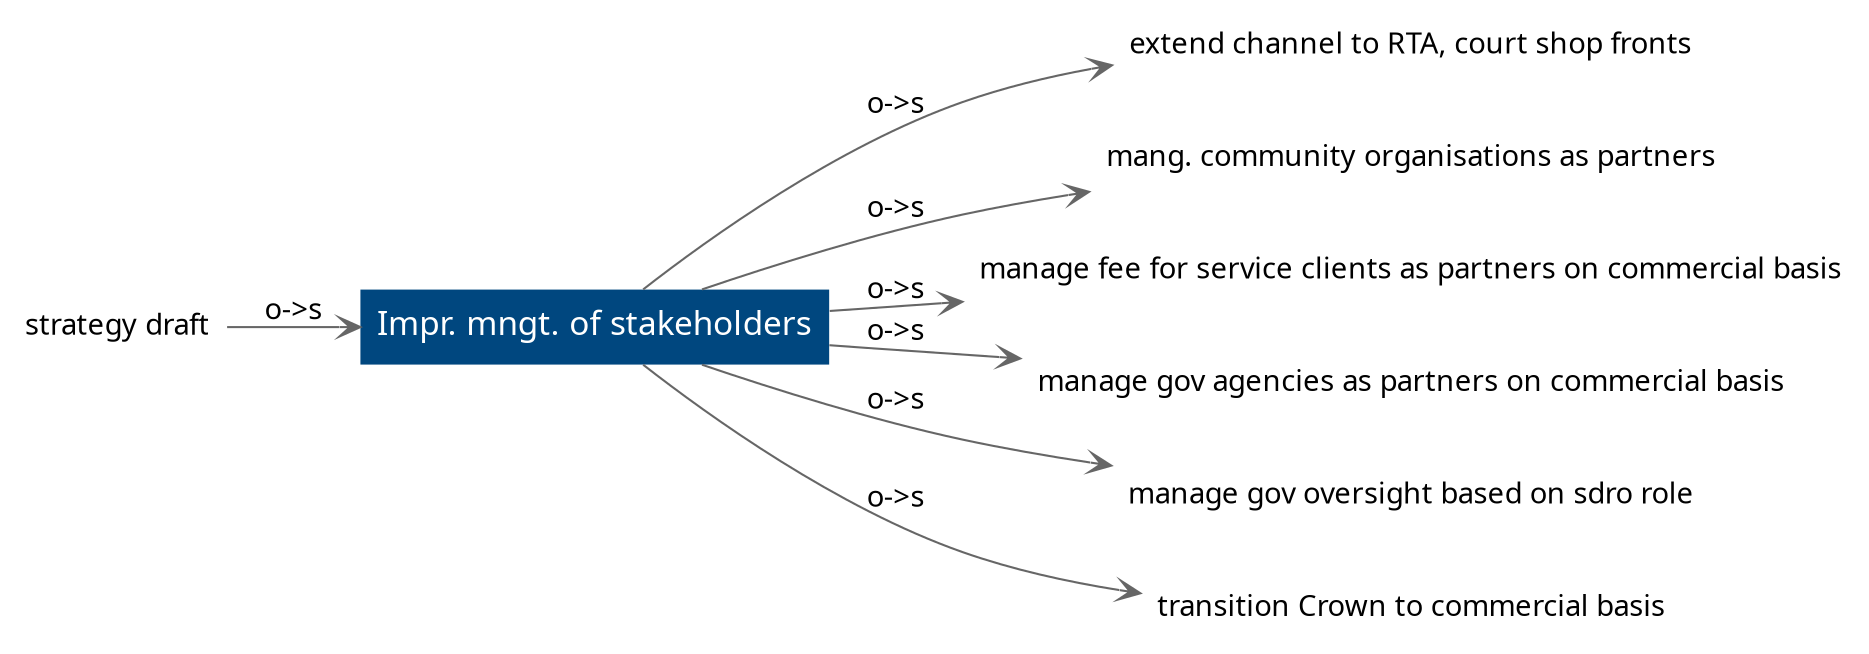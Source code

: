 digraph G { rankdir="LR"
edge [color="#666666", arrowhead="open", fontname="Trebuchet MS"] 
node [shape=plaintext, fontname="Trebuchet MS"]
n23 [URL="/nodes/23",  label="Impr. mngt. of stakeholders", fontsize="16", style=filled fillcolor="#00477f", fontcolor="White"]
n21 [URL="/nodes/21",  label="strategy draft", fontsize="14"]
n48 [URL="/nodes/48",  label="extend channel to RTA, court shop fronts", fontsize="14"]
n49 [URL="/nodes/49",  label="mang. community organisations as partners", fontsize="14"]
n50 [URL="/nodes/50",  label="manage fee for service clients as partners on commercial basis", fontsize="14"]
n51 [URL="/nodes/51",  label="manage gov agencies as partners on commercial basis", fontsize="14"]
n52 [URL="/nodes/52",  label="manage gov oversight based on sdro role", fontsize="14"]
n53 [URL="/nodes/53",  label="transition Crown to commercial basis", fontsize="14"]
n21 -> n23 [URL="/edges/27",  label="o->s", fontsize="14"]
n23 -> n48 [URL="/edges/49",  label="o->s", fontsize="14"]
n23 -> n49 [URL="/edges/50",  label="o->s", fontsize="14"]
n23 -> n50 [URL="/edges/51",  label="o->s", fontsize="14"]
n23 -> n51 [URL="/edges/52",  label="o->s", fontsize="14"]
n23 -> n52 [URL="/edges/53",  label="o->s", fontsize="14"]
n23 -> n53 [URL="/edges/54",  label="o->s", fontsize="14"]
  }
